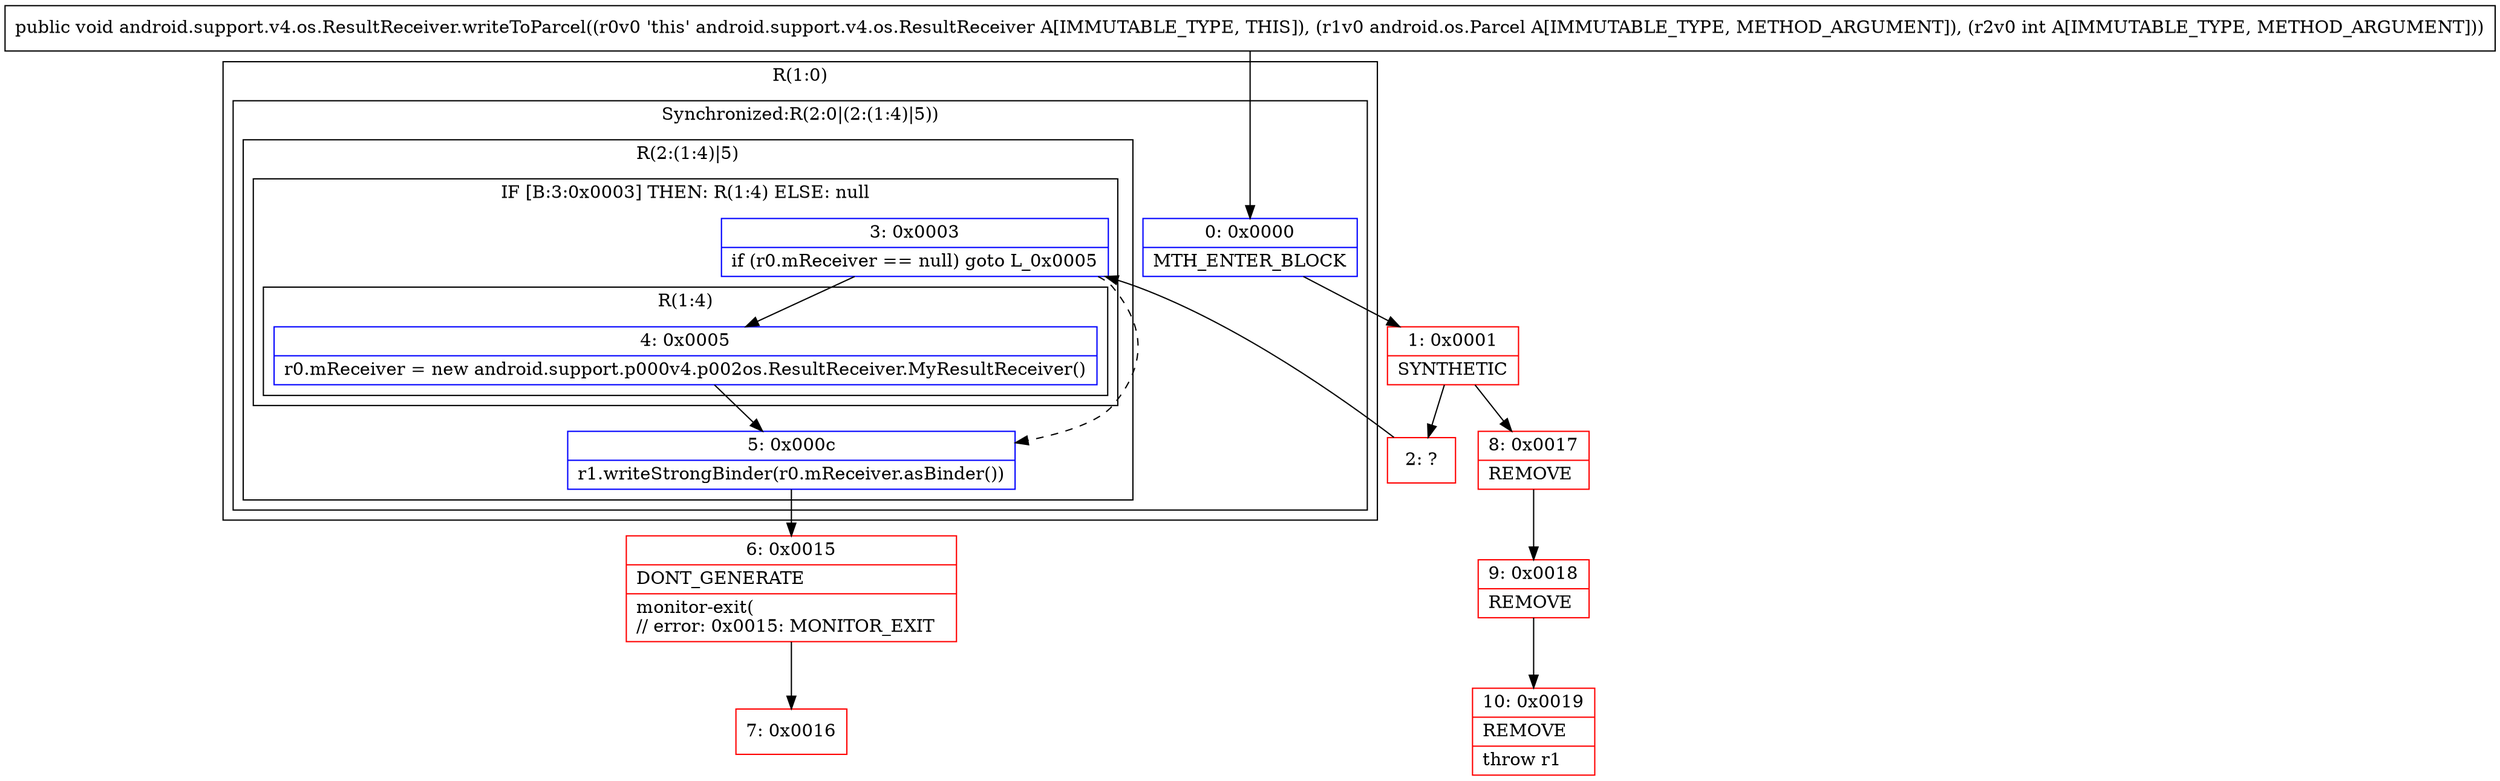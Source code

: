 digraph "CFG forandroid.support.v4.os.ResultReceiver.writeToParcel(Landroid\/os\/Parcel;I)V" {
subgraph cluster_Region_258962233 {
label = "R(1:0)";
node [shape=record,color=blue];
subgraph cluster_SynchronizedRegion_1544088776 {
label = "Synchronized:R(2:0|(2:(1:4)|5))";
node [shape=record,color=blue];
Node_0 [shape=record,label="{0\:\ 0x0000|MTH_ENTER_BLOCK\l}"];
subgraph cluster_Region_1501580700 {
label = "R(2:(1:4)|5)";
node [shape=record,color=blue];
subgraph cluster_IfRegion_1021213716 {
label = "IF [B:3:0x0003] THEN: R(1:4) ELSE: null";
node [shape=record,color=blue];
Node_3 [shape=record,label="{3\:\ 0x0003|if (r0.mReceiver == null) goto L_0x0005\l}"];
subgraph cluster_Region_1222391309 {
label = "R(1:4)";
node [shape=record,color=blue];
Node_4 [shape=record,label="{4\:\ 0x0005|r0.mReceiver = new android.support.p000v4.p002os.ResultReceiver.MyResultReceiver()\l}"];
}
}
Node_5 [shape=record,label="{5\:\ 0x000c|r1.writeStrongBinder(r0.mReceiver.asBinder())\l}"];
}
}
}
Node_1 [shape=record,color=red,label="{1\:\ 0x0001|SYNTHETIC\l}"];
Node_2 [shape=record,color=red,label="{2\:\ ?}"];
Node_6 [shape=record,color=red,label="{6\:\ 0x0015|DONT_GENERATE\l|monitor\-exit(\l\/\/ error: 0x0015: MONITOR_EXIT  \l}"];
Node_7 [shape=record,color=red,label="{7\:\ 0x0016}"];
Node_8 [shape=record,color=red,label="{8\:\ 0x0017|REMOVE\l}"];
Node_9 [shape=record,color=red,label="{9\:\ 0x0018|REMOVE\l}"];
Node_10 [shape=record,color=red,label="{10\:\ 0x0019|REMOVE\l|throw r1\l}"];
MethodNode[shape=record,label="{public void android.support.v4.os.ResultReceiver.writeToParcel((r0v0 'this' android.support.v4.os.ResultReceiver A[IMMUTABLE_TYPE, THIS]), (r1v0 android.os.Parcel A[IMMUTABLE_TYPE, METHOD_ARGUMENT]), (r2v0 int A[IMMUTABLE_TYPE, METHOD_ARGUMENT])) }"];
MethodNode -> Node_0;
Node_0 -> Node_1;
Node_3 -> Node_4;
Node_3 -> Node_5[style=dashed];
Node_4 -> Node_5;
Node_5 -> Node_6;
Node_1 -> Node_2;
Node_1 -> Node_8;
Node_2 -> Node_3;
Node_6 -> Node_7;
Node_8 -> Node_9;
Node_9 -> Node_10;
}

